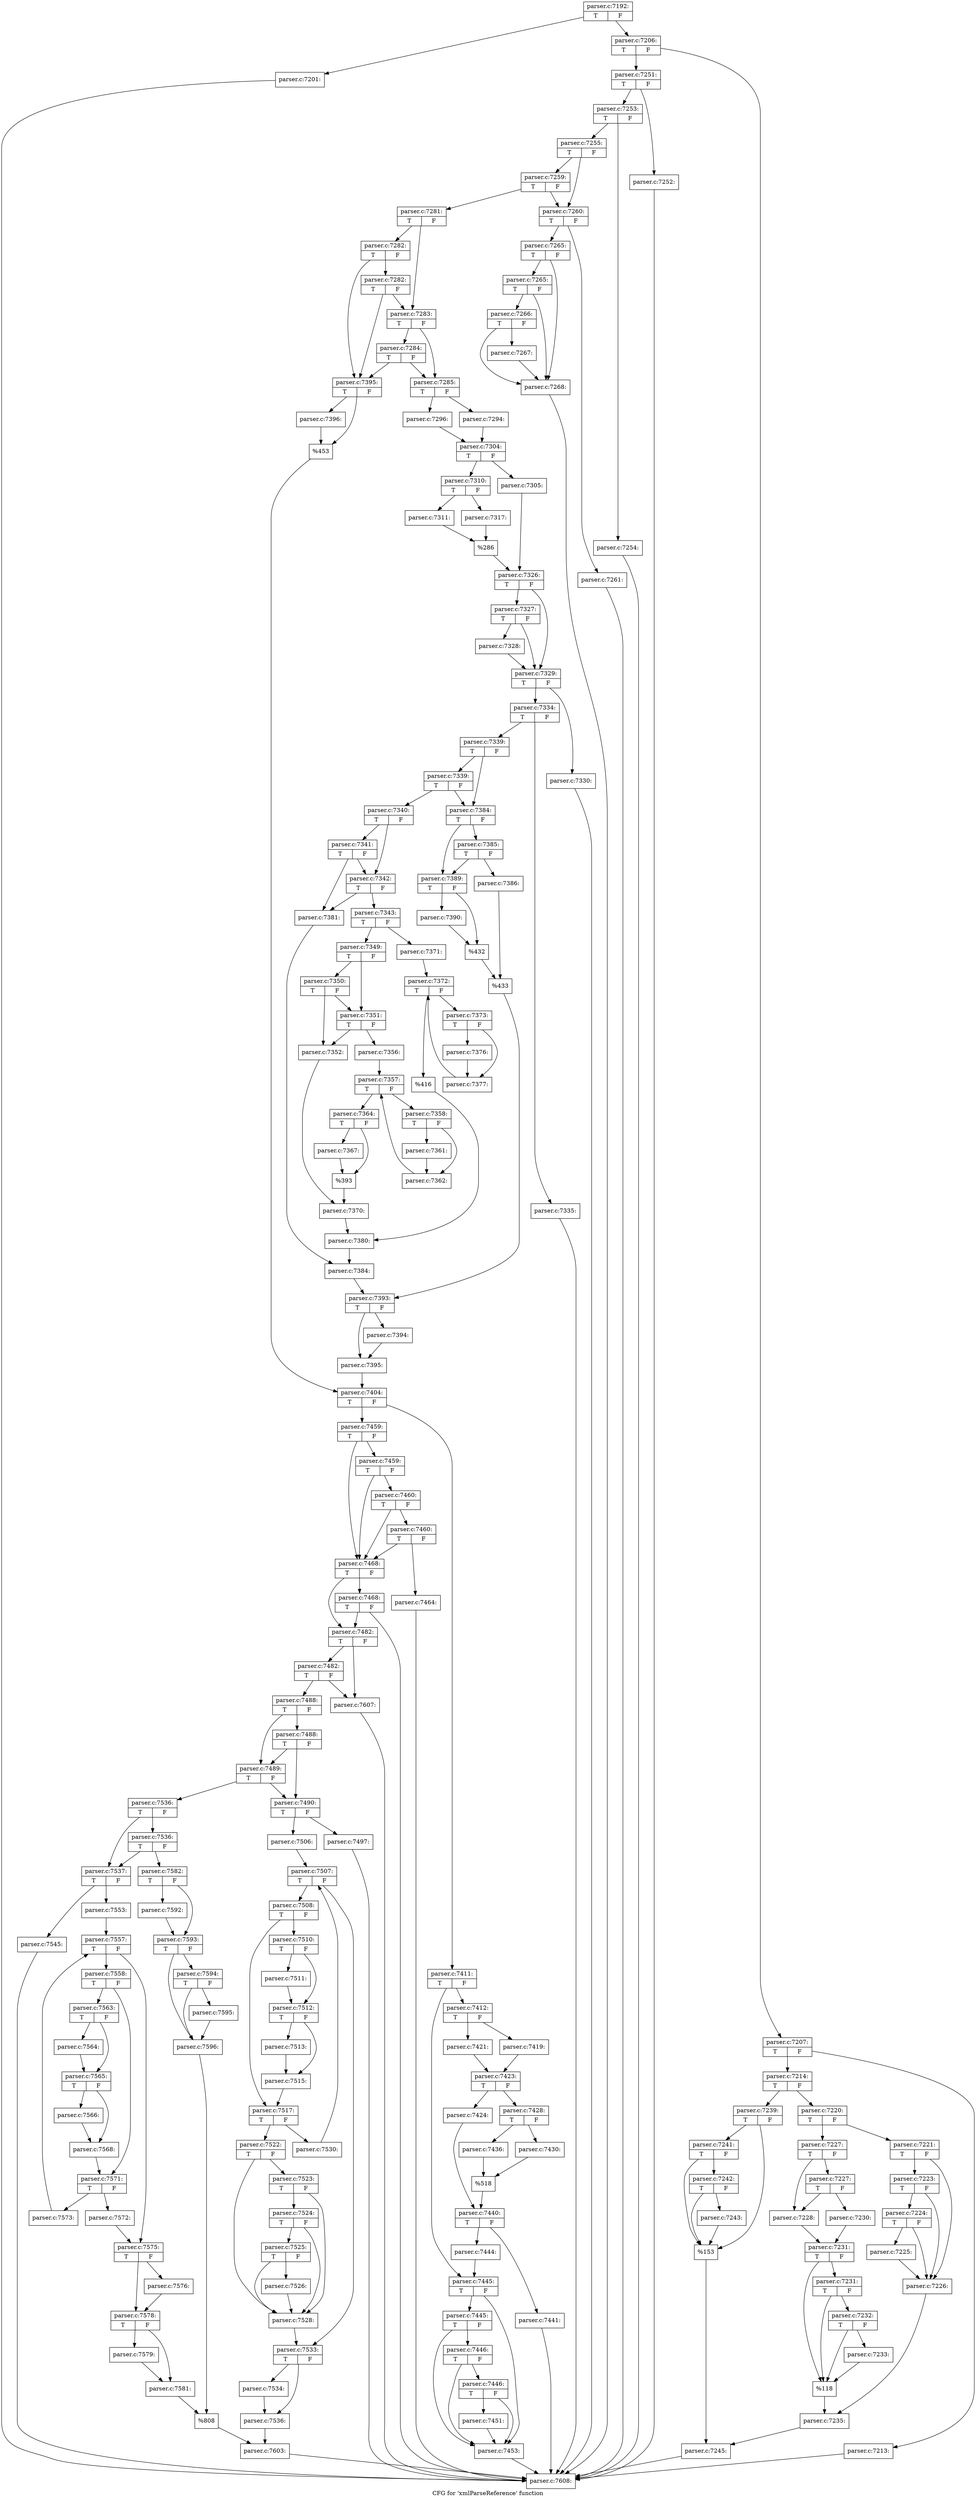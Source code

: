digraph "CFG for 'xmlParseReference' function" {
	label="CFG for 'xmlParseReference' function";

	Node0x59839e0 [shape=record,label="{parser.c:7192:|{<s0>T|<s1>F}}"];
	Node0x59839e0 -> Node0x5bc8150;
	Node0x59839e0 -> Node0x5bc81a0;
	Node0x5bc8150 [shape=record,label="{parser.c:7201:}"];
	Node0x5bc8150 -> Node0x5bee340;
	Node0x5bc81a0 [shape=record,label="{parser.c:7206:|{<s0>T|<s1>F}}"];
	Node0x5bc81a0 -> Node0x5bc8810;
	Node0x5bc81a0 -> Node0x5bc8860;
	Node0x5bc8810 [shape=record,label="{parser.c:7207:|{<s0>T|<s1>F}}"];
	Node0x5bc8810 -> Node0x5bca210;
	Node0x5bc8810 -> Node0x5bca260;
	Node0x5bca210 [shape=record,label="{parser.c:7213:}"];
	Node0x5bca210 -> Node0x5bee340;
	Node0x5bca260 [shape=record,label="{parser.c:7214:|{<s0>T|<s1>F}}"];
	Node0x5bca260 -> Node0x5bca610;
	Node0x5bca260 -> Node0x5bca6b0;
	Node0x5bca610 [shape=record,label="{parser.c:7220:|{<s0>T|<s1>F}}"];
	Node0x5bca610 -> Node0x5bcaba0;
	Node0x5bca610 -> Node0x5bcac40;
	Node0x5bcaba0 [shape=record,label="{parser.c:7221:|{<s0>T|<s1>F}}"];
	Node0x5bcaba0 -> Node0x5bcb520;
	Node0x5bcaba0 -> Node0x5bcb450;
	Node0x5bcb520 [shape=record,label="{parser.c:7223:|{<s0>T|<s1>F}}"];
	Node0x5bcb520 -> Node0x5bcb4a0;
	Node0x5bcb520 -> Node0x5bcb450;
	Node0x5bcb4a0 [shape=record,label="{parser.c:7224:|{<s0>T|<s1>F}}"];
	Node0x5bcb4a0 -> Node0x5bcb450;
	Node0x5bcb4a0 -> Node0x5bcb400;
	Node0x5bcb400 [shape=record,label="{parser.c:7225:}"];
	Node0x5bcb400 -> Node0x5bcb450;
	Node0x5bcb450 [shape=record,label="{parser.c:7226:}"];
	Node0x5bcb450 -> Node0x5bcabf0;
	Node0x5bcac40 [shape=record,label="{parser.c:7227:|{<s0>T|<s1>F}}"];
	Node0x5bcac40 -> Node0x5bcc900;
	Node0x5bcac40 -> Node0x5bcc9f0;
	Node0x5bcc9f0 [shape=record,label="{parser.c:7227:|{<s0>T|<s1>F}}"];
	Node0x5bcc9f0 -> Node0x5bcc900;
	Node0x5bcc9f0 -> Node0x5bcc9a0;
	Node0x5bcc900 [shape=record,label="{parser.c:7228:}"];
	Node0x5bcc900 -> Node0x5bcc950;
	Node0x5bcc9a0 [shape=record,label="{parser.c:7230:}"];
	Node0x5bcc9a0 -> Node0x5bcc950;
	Node0x5bcc950 [shape=record,label="{parser.c:7231:|{<s0>T|<s1>F}}"];
	Node0x5bcc950 -> Node0x5bce220;
	Node0x5bcc950 -> Node0x5bcdaf0;
	Node0x5bce220 [shape=record,label="{parser.c:7231:|{<s0>T|<s1>F}}"];
	Node0x5bce220 -> Node0x5bce1d0;
	Node0x5bce220 -> Node0x5bcdaf0;
	Node0x5bce1d0 [shape=record,label="{parser.c:7232:|{<s0>T|<s1>F}}"];
	Node0x5bce1d0 -> Node0x5bcdaf0;
	Node0x5bce1d0 -> Node0x5bcd7c0;
	Node0x5bcd7c0 [shape=record,label="{parser.c:7233:}"];
	Node0x5bcd7c0 -> Node0x5bcdaf0;
	Node0x5bcdaf0 [shape=record,label="{%118}"];
	Node0x5bcdaf0 -> Node0x5bcabf0;
	Node0x5bcabf0 [shape=record,label="{parser.c:7235:}"];
	Node0x5bcabf0 -> Node0x5bca660;
	Node0x5bca6b0 [shape=record,label="{parser.c:7239:|{<s0>T|<s1>F}}"];
	Node0x5bca6b0 -> Node0x5bcfd70;
	Node0x5bca6b0 -> Node0x5bcfca0;
	Node0x5bcfd70 [shape=record,label="{parser.c:7241:|{<s0>T|<s1>F}}"];
	Node0x5bcfd70 -> Node0x5bcfcf0;
	Node0x5bcfd70 -> Node0x5bcfca0;
	Node0x5bcfcf0 [shape=record,label="{parser.c:7242:|{<s0>T|<s1>F}}"];
	Node0x5bcfcf0 -> Node0x5bcfca0;
	Node0x5bcfcf0 -> Node0x5bcfc50;
	Node0x5bcfc50 [shape=record,label="{parser.c:7243:}"];
	Node0x5bcfc50 -> Node0x5bcfca0;
	Node0x5bcfca0 [shape=record,label="{%153}"];
	Node0x5bcfca0 -> Node0x5bca660;
	Node0x5bca660 [shape=record,label="{parser.c:7245:}"];
	Node0x5bca660 -> Node0x5bee340;
	Node0x5bc8860 [shape=record,label="{parser.c:7251:|{<s0>T|<s1>F}}"];
	Node0x5bc8860 -> Node0x5bd1700;
	Node0x5bc8860 -> Node0x5bd1a90;
	Node0x5bd1700 [shape=record,label="{parser.c:7252:}"];
	Node0x5bd1700 -> Node0x5bee340;
	Node0x5bd1a90 [shape=record,label="{parser.c:7253:|{<s0>T|<s1>F}}"];
	Node0x5bd1a90 -> Node0x5bd1d00;
	Node0x5bd1a90 -> Node0x5bd1cb0;
	Node0x5bd1cb0 [shape=record,label="{parser.c:7254:}"];
	Node0x5bd1cb0 -> Node0x5bee340;
	Node0x5bd1d00 [shape=record,label="{parser.c:7255:|{<s0>T|<s1>F}}"];
	Node0x5bd1d00 -> Node0x5bd2230;
	Node0x5bd1d00 -> Node0x5bd22d0;
	Node0x5bd22d0 [shape=record,label="{parser.c:7259:|{<s0>T|<s1>F}}"];
	Node0x5bd22d0 -> Node0x5bd2230;
	Node0x5bd22d0 -> Node0x5bd2280;
	Node0x5bd2230 [shape=record,label="{parser.c:7260:|{<s0>T|<s1>F}}"];
	Node0x5bd2230 -> Node0x5bd2ce0;
	Node0x5bd2230 -> Node0x5bd2d30;
	Node0x5bd2ce0 [shape=record,label="{parser.c:7261:}"];
	Node0x5bd2ce0 -> Node0x5bee340;
	Node0x5bd2d30 [shape=record,label="{parser.c:7265:|{<s0>T|<s1>F}}"];
	Node0x5bd2d30 -> Node0x5bd31c0;
	Node0x5bd2d30 -> Node0x5bd30f0;
	Node0x5bd31c0 [shape=record,label="{parser.c:7265:|{<s0>T|<s1>F}}"];
	Node0x5bd31c0 -> Node0x5bd3140;
	Node0x5bd31c0 -> Node0x5bd30f0;
	Node0x5bd3140 [shape=record,label="{parser.c:7266:|{<s0>T|<s1>F}}"];
	Node0x5bd3140 -> Node0x5bd30f0;
	Node0x5bd3140 -> Node0x5bd30a0;
	Node0x5bd30a0 [shape=record,label="{parser.c:7267:}"];
	Node0x5bd30a0 -> Node0x5bd30f0;
	Node0x5bd30f0 [shape=record,label="{parser.c:7268:}"];
	Node0x5bd30f0 -> Node0x5bee340;
	Node0x5bd2280 [shape=record,label="{parser.c:7281:|{<s0>T|<s1>F}}"];
	Node0x5bd2280 -> Node0x5bd4750;
	Node0x5bd2280 -> Node0x5bd47d0;
	Node0x5bd47d0 [shape=record,label="{parser.c:7282:|{<s0>T|<s1>F}}"];
	Node0x5bd47d0 -> Node0x5bd4be0;
	Node0x5bd47d0 -> Node0x5bd4700;
	Node0x5bd4be0 [shape=record,label="{parser.c:7282:|{<s0>T|<s1>F}}"];
	Node0x5bd4be0 -> Node0x5bd4750;
	Node0x5bd4be0 -> Node0x5bd4700;
	Node0x5bd4750 [shape=record,label="{parser.c:7283:|{<s0>T|<s1>F}}"];
	Node0x5bd4750 -> Node0x5bd4660;
	Node0x5bd4750 -> Node0x5bd52e0;
	Node0x5bd52e0 [shape=record,label="{parser.c:7284:|{<s0>T|<s1>F}}"];
	Node0x5bd52e0 -> Node0x5bd4660;
	Node0x5bd52e0 -> Node0x5bd4700;
	Node0x5bd4660 [shape=record,label="{parser.c:7285:|{<s0>T|<s1>F}}"];
	Node0x5bd4660 -> Node0x5bd6340;
	Node0x5bd4660 -> Node0x5bd63e0;
	Node0x5bd6340 [shape=record,label="{parser.c:7294:}"];
	Node0x5bd6340 -> Node0x5bd6390;
	Node0x5bd63e0 [shape=record,label="{parser.c:7296:}"];
	Node0x5bd63e0 -> Node0x5bd6390;
	Node0x5bd6390 [shape=record,label="{parser.c:7304:|{<s0>T|<s1>F}}"];
	Node0x5bd6390 -> Node0x5bd6d20;
	Node0x5bd6390 -> Node0x5bd6dc0;
	Node0x5bd6d20 [shape=record,label="{parser.c:7305:}"];
	Node0x5bd6d20 -> Node0x5bd6d70;
	Node0x5bd6dc0 [shape=record,label="{parser.c:7310:|{<s0>T|<s1>F}}"];
	Node0x5bd6dc0 -> Node0x5bd7b20;
	Node0x5bd6dc0 -> Node0x5bd83c0;
	Node0x5bd7b20 [shape=record,label="{parser.c:7311:}"];
	Node0x5bd7b20 -> Node0x5bd8370;
	Node0x5bd83c0 [shape=record,label="{parser.c:7317:}"];
	Node0x5bd83c0 -> Node0x5bd8370;
	Node0x5bd8370 [shape=record,label="{%286}"];
	Node0x5bd8370 -> Node0x5bd6d70;
	Node0x5bd6d70 [shape=record,label="{parser.c:7326:|{<s0>T|<s1>F}}"];
	Node0x5bd6d70 -> Node0x5bdaa80;
	Node0x5bd6d70 -> Node0x5bdaa30;
	Node0x5bdaa80 [shape=record,label="{parser.c:7327:|{<s0>T|<s1>F}}"];
	Node0x5bdaa80 -> Node0x5bd8e80;
	Node0x5bdaa80 -> Node0x5bdaa30;
	Node0x5bd8e80 [shape=record,label="{parser.c:7328:}"];
	Node0x5bd8e80 -> Node0x5bdaa30;
	Node0x5bdaa30 [shape=record,label="{parser.c:7329:|{<s0>T|<s1>F}}"];
	Node0x5bdaa30 -> Node0x5bdb640;
	Node0x5bdaa30 -> Node0x5bdb690;
	Node0x5bdb640 [shape=record,label="{parser.c:7330:}"];
	Node0x5bdb640 -> Node0x5bee340;
	Node0x5bdb690 [shape=record,label="{parser.c:7334:|{<s0>T|<s1>F}}"];
	Node0x5bdb690 -> Node0x5bdbfe0;
	Node0x5bdb690 -> Node0x5bdc350;
	Node0x5bdbfe0 [shape=record,label="{parser.c:7335:}"];
	Node0x5bdbfe0 -> Node0x5bee340;
	Node0x5bdc350 [shape=record,label="{parser.c:7339:|{<s0>T|<s1>F}}"];
	Node0x5bdc350 -> Node0x5bdc910;
	Node0x5bdc350 -> Node0x5bdc8c0;
	Node0x5bdc910 [shape=record,label="{parser.c:7339:|{<s0>T|<s1>F}}"];
	Node0x5bdc910 -> Node0x5bdc820;
	Node0x5bdc910 -> Node0x5bdc8c0;
	Node0x5bdc820 [shape=record,label="{parser.c:7340:|{<s0>T|<s1>F}}"];
	Node0x5bdc820 -> Node0x5bdcf70;
	Node0x5bdc820 -> Node0x5bdcff0;
	Node0x5bdcff0 [shape=record,label="{parser.c:7341:|{<s0>T|<s1>F}}"];
	Node0x5bdcff0 -> Node0x5bdcf70;
	Node0x5bdcff0 -> Node0x5bdcf20;
	Node0x5bdcf70 [shape=record,label="{parser.c:7342:|{<s0>T|<s1>F}}"];
	Node0x5bdcf70 -> Node0x5bdce80;
	Node0x5bdcf70 -> Node0x5bdcf20;
	Node0x5bdce80 [shape=record,label="{parser.c:7343:|{<s0>T|<s1>F}}"];
	Node0x5bdce80 -> Node0x5bddcd0;
	Node0x5bdce80 -> Node0x5bddd70;
	Node0x5bddcd0 [shape=record,label="{parser.c:7349:|{<s0>T|<s1>F}}"];
	Node0x5bddcd0 -> Node0x5bde290;
	Node0x5bddcd0 -> Node0x5bde210;
	Node0x5bde290 [shape=record,label="{parser.c:7350:|{<s0>T|<s1>F}}"];
	Node0x5bde290 -> Node0x5bde120;
	Node0x5bde290 -> Node0x5bde210;
	Node0x5bde210 [shape=record,label="{parser.c:7351:|{<s0>T|<s1>F}}"];
	Node0x5bde210 -> Node0x5bde120;
	Node0x5bde210 -> Node0x5bde1c0;
	Node0x5bde120 [shape=record,label="{parser.c:7352:}"];
	Node0x5bde120 -> Node0x5bde170;
	Node0x5bde1c0 [shape=record,label="{parser.c:7356:}"];
	Node0x5bde1c0 -> Node0x5bdf6b0;
	Node0x5bdf6b0 [shape=record,label="{parser.c:7357:|{<s0>T|<s1>F}}"];
	Node0x5bdf6b0 -> Node0x5bdfa60;
	Node0x5bdf6b0 -> Node0x5bdf890;
	Node0x5bdfa60 [shape=record,label="{parser.c:7358:|{<s0>T|<s1>F}}"];
	Node0x5bdfa60 -> Node0x5be0290;
	Node0x5bdfa60 -> Node0x5be02e0;
	Node0x5be0290 [shape=record,label="{parser.c:7361:}"];
	Node0x5be0290 -> Node0x5be02e0;
	Node0x5be02e0 [shape=record,label="{parser.c:7362:}"];
	Node0x5be02e0 -> Node0x5bdf6b0;
	Node0x5bdf890 [shape=record,label="{parser.c:7364:|{<s0>T|<s1>F}}"];
	Node0x5bdf890 -> Node0x5be0fc0;
	Node0x5bdf890 -> Node0x5be1010;
	Node0x5be0fc0 [shape=record,label="{parser.c:7367:}"];
	Node0x5be0fc0 -> Node0x5be1010;
	Node0x5be1010 [shape=record,label="{%393}"];
	Node0x5be1010 -> Node0x5bde170;
	Node0x5bde170 [shape=record,label="{parser.c:7370:}"];
	Node0x5bde170 -> Node0x5bddd20;
	Node0x5bddd70 [shape=record,label="{parser.c:7371:}"];
	Node0x5bddd70 -> Node0x5be1b20;
	Node0x5be1b20 [shape=record,label="{parser.c:7372:|{<s0>T|<s1>F}}"];
	Node0x5be1b20 -> Node0x5be23d0;
	Node0x5be1b20 -> Node0x5be2260;
	Node0x5be23d0 [shape=record,label="{parser.c:7373:|{<s0>T|<s1>F}}"];
	Node0x5be23d0 -> Node0x5be2b50;
	Node0x5be23d0 -> Node0x5be2f90;
	Node0x5be2b50 [shape=record,label="{parser.c:7376:}"];
	Node0x5be2b50 -> Node0x5be2f90;
	Node0x5be2f90 [shape=record,label="{parser.c:7377:}"];
	Node0x5be2f90 -> Node0x5be1b20;
	Node0x5be2260 [shape=record,label="{%416}"];
	Node0x5be2260 -> Node0x5bddd20;
	Node0x5bddd20 [shape=record,label="{parser.c:7380:}"];
	Node0x5bddd20 -> Node0x5bdced0;
	Node0x5bdcf20 [shape=record,label="{parser.c:7381:}"];
	Node0x5bdcf20 -> Node0x5bdced0;
	Node0x5bdced0 [shape=record,label="{parser.c:7384:}"];
	Node0x5bdced0 -> Node0x5bdc870;
	Node0x5bdc8c0 [shape=record,label="{parser.c:7384:|{<s0>T|<s1>F}}"];
	Node0x5bdc8c0 -> Node0x5be3e40;
	Node0x5bdc8c0 -> Node0x5be3df0;
	Node0x5be3e40 [shape=record,label="{parser.c:7385:|{<s0>T|<s1>F}}"];
	Node0x5be3e40 -> Node0x5be3d50;
	Node0x5be3e40 -> Node0x5be3df0;
	Node0x5be3d50 [shape=record,label="{parser.c:7386:}"];
	Node0x5be3d50 -> Node0x5be3da0;
	Node0x5be3df0 [shape=record,label="{parser.c:7389:|{<s0>T|<s1>F}}"];
	Node0x5be3df0 -> Node0x5be4b60;
	Node0x5be3df0 -> Node0x5be4bb0;
	Node0x5be4b60 [shape=record,label="{parser.c:7390:}"];
	Node0x5be4b60 -> Node0x5be4bb0;
	Node0x5be4bb0 [shape=record,label="{%432}"];
	Node0x5be4bb0 -> Node0x5be3da0;
	Node0x5be3da0 [shape=record,label="{%433}"];
	Node0x5be3da0 -> Node0x5bdc870;
	Node0x5bdc870 [shape=record,label="{parser.c:7393:|{<s0>T|<s1>F}}"];
	Node0x5bdc870 -> Node0x5be5360;
	Node0x5bdc870 -> Node0x5be53b0;
	Node0x5be5360 [shape=record,label="{parser.c:7394:}"];
	Node0x5be5360 -> Node0x5be53b0;
	Node0x5be53b0 [shape=record,label="{parser.c:7395:}"];
	Node0x5be53b0 -> Node0x5bd46b0;
	Node0x5bd4700 [shape=record,label="{parser.c:7395:|{<s0>T|<s1>F}}"];
	Node0x5bd4700 -> Node0x5be5b20;
	Node0x5bd4700 -> Node0x5be5b70;
	Node0x5be5b20 [shape=record,label="{parser.c:7396:}"];
	Node0x5be5b20 -> Node0x5be5b70;
	Node0x5be5b70 [shape=record,label="{%453}"];
	Node0x5be5b70 -> Node0x5bd46b0;
	Node0x5bd46b0 [shape=record,label="{parser.c:7404:|{<s0>T|<s1>F}}"];
	Node0x5bd46b0 -> Node0x5be6720;
	Node0x5bd46b0 -> Node0x5be6770;
	Node0x5be6720 [shape=record,label="{parser.c:7411:|{<s0>T|<s1>F}}"];
	Node0x5be6720 -> Node0x5be6be0;
	Node0x5be6720 -> Node0x5be6c30;
	Node0x5be6be0 [shape=record,label="{parser.c:7412:|{<s0>T|<s1>F}}"];
	Node0x5be6be0 -> Node0x5be71e0;
	Node0x5be6be0 -> Node0x5be7280;
	Node0x5be71e0 [shape=record,label="{parser.c:7419:}"];
	Node0x5be71e0 -> Node0x5be7230;
	Node0x5be7280 [shape=record,label="{parser.c:7421:}"];
	Node0x5be7280 -> Node0x5be7230;
	Node0x5be7230 [shape=record,label="{parser.c:7423:|{<s0>T|<s1>F}}"];
	Node0x5be7230 -> Node0x5be7b60;
	Node0x5be7230 -> Node0x5be7c00;
	Node0x5be7b60 [shape=record,label="{parser.c:7424:}"];
	Node0x5be7b60 -> Node0x5be7bb0;
	Node0x5be7c00 [shape=record,label="{parser.c:7428:|{<s0>T|<s1>F}}"];
	Node0x5be7c00 -> Node0x5be8ba0;
	Node0x5be7c00 -> Node0x5be8c40;
	Node0x5be8ba0 [shape=record,label="{parser.c:7430:}"];
	Node0x5be8ba0 -> Node0x5be8bf0;
	Node0x5be8c40 [shape=record,label="{parser.c:7436:}"];
	Node0x5be8c40 -> Node0x5be8bf0;
	Node0x5be8bf0 [shape=record,label="{%518}"];
	Node0x5be8bf0 -> Node0x5be7bb0;
	Node0x5be7bb0 [shape=record,label="{parser.c:7440:|{<s0>T|<s1>F}}"];
	Node0x5be7bb0 -> Node0x5bea820;
	Node0x5be7bb0 -> Node0x5bea870;
	Node0x5bea820 [shape=record,label="{parser.c:7441:}"];
	Node0x5bea820 -> Node0x5bee340;
	Node0x5bea870 [shape=record,label="{parser.c:7444:}"];
	Node0x5bea870 -> Node0x5be6c30;
	Node0x5be6c30 [shape=record,label="{parser.c:7445:|{<s0>T|<s1>F}}"];
	Node0x5be6c30 -> Node0x5beb160;
	Node0x5be6c30 -> Node0x5beb010;
	Node0x5beb160 [shape=record,label="{parser.c:7445:|{<s0>T|<s1>F}}"];
	Node0x5beb160 -> Node0x5beb0e0;
	Node0x5beb160 -> Node0x5beb010;
	Node0x5beb0e0 [shape=record,label="{parser.c:7446:|{<s0>T|<s1>F}}"];
	Node0x5beb0e0 -> Node0x5beb060;
	Node0x5beb0e0 -> Node0x5beb010;
	Node0x5beb060 [shape=record,label="{parser.c:7446:|{<s0>T|<s1>F}}"];
	Node0x5beb060 -> Node0x5beb010;
	Node0x5beb060 -> Node0x5beafc0;
	Node0x5beafc0 [shape=record,label="{parser.c:7451:}"];
	Node0x5beafc0 -> Node0x5beb010;
	Node0x5beb010 [shape=record,label="{parser.c:7453:}"];
	Node0x5beb010 -> Node0x5bee340;
	Node0x5be6770 [shape=record,label="{parser.c:7459:|{<s0>T|<s1>F}}"];
	Node0x5be6770 -> Node0x5becb70;
	Node0x5be6770 -> Node0x5beca20;
	Node0x5becb70 [shape=record,label="{parser.c:7459:|{<s0>T|<s1>F}}"];
	Node0x5becb70 -> Node0x5becaf0;
	Node0x5becb70 -> Node0x5beca20;
	Node0x5becaf0 [shape=record,label="{parser.c:7460:|{<s0>T|<s1>F}}"];
	Node0x5becaf0 -> Node0x5beca70;
	Node0x5becaf0 -> Node0x5beca20;
	Node0x5beca70 [shape=record,label="{parser.c:7460:|{<s0>T|<s1>F}}"];
	Node0x5beca70 -> Node0x5beca20;
	Node0x5beca70 -> Node0x5bec9d0;
	Node0x5bec9d0 [shape=record,label="{parser.c:7464:}"];
	Node0x5bec9d0 -> Node0x5bee340;
	Node0x5beca20 [shape=record,label="{parser.c:7468:|{<s0>T|<s1>F}}"];
	Node0x5beca20 -> Node0x5bee2f0;
	Node0x5beca20 -> Node0x5bee390;
	Node0x5bee390 [shape=record,label="{parser.c:7468:|{<s0>T|<s1>F}}"];
	Node0x5bee390 -> Node0x5bee2f0;
	Node0x5bee390 -> Node0x5bee340;
	Node0x5bee2f0 [shape=record,label="{parser.c:7482:|{<s0>T|<s1>F}}"];
	Node0x5bee2f0 -> Node0x5beec50;
	Node0x5bee2f0 -> Node0x5beec00;
	Node0x5beec50 [shape=record,label="{parser.c:7482:|{<s0>T|<s1>F}}"];
	Node0x5beec50 -> Node0x5beebb0;
	Node0x5beec50 -> Node0x5beec00;
	Node0x5beebb0 [shape=record,label="{parser.c:7488:|{<s0>T|<s1>F}}"];
	Node0x5beebb0 -> Node0x5bef5b0;
	Node0x5beebb0 -> Node0x5bef530;
	Node0x5bef5b0 [shape=record,label="{parser.c:7488:|{<s0>T|<s1>F}}"];
	Node0x5bef5b0 -> Node0x5bef440;
	Node0x5bef5b0 -> Node0x5bef530;
	Node0x5bef530 [shape=record,label="{parser.c:7489:|{<s0>T|<s1>F}}"];
	Node0x5bef530 -> Node0x5bef440;
	Node0x5bef530 -> Node0x5bef4e0;
	Node0x5bef440 [shape=record,label="{parser.c:7490:|{<s0>T|<s1>F}}"];
	Node0x5bef440 -> Node0x5bf0ea0;
	Node0x5bef440 -> Node0x5bf0ef0;
	Node0x5bf0ea0 [shape=record,label="{parser.c:7497:}"];
	Node0x5bf0ea0 -> Node0x5bee340;
	Node0x5bf0ef0 [shape=record,label="{parser.c:7506:}"];
	Node0x5bf0ef0 -> Node0x5bf1820;
	Node0x5bf1820 [shape=record,label="{parser.c:7507:|{<s0>T|<s1>F}}"];
	Node0x5bf1820 -> Node0x5bf1c10;
	Node0x5bf1820 -> Node0x5bf1a40;
	Node0x5bf1c10 [shape=record,label="{parser.c:7508:|{<s0>T|<s1>F}}"];
	Node0x5bf1c10 -> Node0x5bf2680;
	Node0x5bf1c10 -> Node0x5bf29b0;
	Node0x5bf2680 [shape=record,label="{parser.c:7510:|{<s0>T|<s1>F}}"];
	Node0x5bf2680 -> Node0x5bf2cf0;
	Node0x5bf2680 -> Node0x5bf2d40;
	Node0x5bf2cf0 [shape=record,label="{parser.c:7511:}"];
	Node0x5bf2cf0 -> Node0x5bf2d40;
	Node0x5bf2d40 [shape=record,label="{parser.c:7512:|{<s0>T|<s1>F}}"];
	Node0x5bf2d40 -> Node0x5bf3400;
	Node0x5bf2d40 -> Node0x5bf3450;
	Node0x5bf3400 [shape=record,label="{parser.c:7513:}"];
	Node0x5bf3400 -> Node0x5bf3450;
	Node0x5bf3450 [shape=record,label="{parser.c:7515:}"];
	Node0x5bf3450 -> Node0x5bf29b0;
	Node0x5bf29b0 [shape=record,label="{parser.c:7517:|{<s0>T|<s1>F}}"];
	Node0x5bf29b0 -> Node0x5bf4260;
	Node0x5bf29b0 -> Node0x5bf2220;
	Node0x5bf4260 [shape=record,label="{parser.c:7522:|{<s0>T|<s1>F}}"];
	Node0x5bf4260 -> Node0x5bf4bc0;
	Node0x5bf4260 -> Node0x5bf4560;
	Node0x5bf4bc0 [shape=record,label="{parser.c:7523:|{<s0>T|<s1>F}}"];
	Node0x5bf4bc0 -> Node0x5bf4b70;
	Node0x5bf4bc0 -> Node0x5bf4560;
	Node0x5bf4b70 [shape=record,label="{parser.c:7524:|{<s0>T|<s1>F}}"];
	Node0x5bf4b70 -> Node0x5bf4b20;
	Node0x5bf4b70 -> Node0x5bf4560;
	Node0x5bf4b20 [shape=record,label="{parser.c:7525:|{<s0>T|<s1>F}}"];
	Node0x5bf4b20 -> Node0x5bf2010;
	Node0x5bf4b20 -> Node0x5bf4560;
	Node0x5bf2010 [shape=record,label="{parser.c:7526:}"];
	Node0x5bf2010 -> Node0x5bf4560;
	Node0x5bf4560 [shape=record,label="{parser.c:7528:}"];
	Node0x5bf4560 -> Node0x5bf1a40;
	Node0x5bf2220 [shape=record,label="{parser.c:7530:}"];
	Node0x5bf2220 -> Node0x5bf1820;
	Node0x5bf1a40 [shape=record,label="{parser.c:7533:|{<s0>T|<s1>F}}"];
	Node0x5bf1a40 -> Node0x5bf5f20;
	Node0x5bf1a40 -> Node0x5bf5f70;
	Node0x5bf5f20 [shape=record,label="{parser.c:7534:}"];
	Node0x5bf5f20 -> Node0x5bf5f70;
	Node0x5bf5f70 [shape=record,label="{parser.c:7536:}"];
	Node0x5bf5f70 -> Node0x5bef490;
	Node0x5bef4e0 [shape=record,label="{parser.c:7536:|{<s0>T|<s1>F}}"];
	Node0x5bef4e0 -> Node0x5bf6740;
	Node0x5bef4e0 -> Node0x5bf6830;
	Node0x5bf6830 [shape=record,label="{parser.c:7536:|{<s0>T|<s1>F}}"];
	Node0x5bf6830 -> Node0x5bf6740;
	Node0x5bf6830 -> Node0x5bf67e0;
	Node0x5bf6740 [shape=record,label="{parser.c:7537:|{<s0>T|<s1>F}}"];
	Node0x5bf6740 -> Node0x5bf8310;
	Node0x5bf6740 -> Node0x5bf8360;
	Node0x5bf8310 [shape=record,label="{parser.c:7545:}"];
	Node0x5bf8310 -> Node0x5bee340;
	Node0x5bf8360 [shape=record,label="{parser.c:7553:}"];
	Node0x5bf8360 -> Node0x5bf93b0;
	Node0x5bf93b0 [shape=record,label="{parser.c:7557:|{<s0>T|<s1>F}}"];
	Node0x5bf93b0 -> Node0x5bf9760;
	Node0x5bf93b0 -> Node0x5bf9590;
	Node0x5bf9760 [shape=record,label="{parser.c:7558:|{<s0>T|<s1>F}}"];
	Node0x5bf9760 -> Node0x5bfa330;
	Node0x5bf9760 -> Node0x5bfa380;
	Node0x5bfa330 [shape=record,label="{parser.c:7563:|{<s0>T|<s1>F}}"];
	Node0x5bfa330 -> Node0x5bfa6c0;
	Node0x5bfa330 -> Node0x5bfa710;
	Node0x5bfa6c0 [shape=record,label="{parser.c:7564:}"];
	Node0x5bfa6c0 -> Node0x5bfa710;
	Node0x5bfa710 [shape=record,label="{parser.c:7565:|{<s0>T|<s1>F}}"];
	Node0x5bfa710 -> Node0x5bfaef0;
	Node0x5bfa710 -> Node0x5bfaf40;
	Node0x5bfaef0 [shape=record,label="{parser.c:7566:}"];
	Node0x5bfaef0 -> Node0x5bfaf40;
	Node0x5bfaf40 [shape=record,label="{parser.c:7568:}"];
	Node0x5bfaf40 -> Node0x5bfa380;
	Node0x5bfa380 [shape=record,label="{parser.c:7571:|{<s0>T|<s1>F}}"];
	Node0x5bfa380 -> Node0x5bfbb90;
	Node0x5bfa380 -> Node0x5bfbbe0;
	Node0x5bfbb90 [shape=record,label="{parser.c:7572:}"];
	Node0x5bfbb90 -> Node0x5bf9590;
	Node0x5bfbbe0 [shape=record,label="{parser.c:7573:}"];
	Node0x5bfbbe0 -> Node0x5bf93b0;
	Node0x5bf9590 [shape=record,label="{parser.c:7575:|{<s0>T|<s1>F}}"];
	Node0x5bf9590 -> Node0x5bfc130;
	Node0x5bf9590 -> Node0x5bfc180;
	Node0x5bfc130 [shape=record,label="{parser.c:7576:}"];
	Node0x5bfc130 -> Node0x5bfc180;
	Node0x5bfc180 [shape=record,label="{parser.c:7578:|{<s0>T|<s1>F}}"];
	Node0x5bfc180 -> Node0x5bfc830;
	Node0x5bfc180 -> Node0x5bfc880;
	Node0x5bfc830 [shape=record,label="{parser.c:7579:}"];
	Node0x5bfc830 -> Node0x5bfc880;
	Node0x5bfc880 [shape=record,label="{parser.c:7581:}"];
	Node0x5bfc880 -> Node0x5bf6790;
	Node0x5bf67e0 [shape=record,label="{parser.c:7582:|{<s0>T|<s1>F}}"];
	Node0x5bf67e0 -> Node0x5bfd8d0;
	Node0x5bf67e0 -> Node0x5bfd920;
	Node0x5bfd8d0 [shape=record,label="{parser.c:7592:}"];
	Node0x5bfd8d0 -> Node0x5bfd920;
	Node0x5bfd920 [shape=record,label="{parser.c:7593:|{<s0>T|<s1>F}}"];
	Node0x5bfd920 -> Node0x5bfe330;
	Node0x5bfd920 -> Node0x5bfe2e0;
	Node0x5bfe330 [shape=record,label="{parser.c:7594:|{<s0>T|<s1>F}}"];
	Node0x5bfe330 -> Node0x5bfe290;
	Node0x5bfe330 -> Node0x5bfe2e0;
	Node0x5bfe290 [shape=record,label="{parser.c:7595:}"];
	Node0x5bfe290 -> Node0x5bfe2e0;
	Node0x5bfe2e0 [shape=record,label="{parser.c:7596:}"];
	Node0x5bfe2e0 -> Node0x5bf6790;
	Node0x5bf6790 [shape=record,label="{%808}"];
	Node0x5bf6790 -> Node0x5bef490;
	Node0x5bef490 [shape=record,label="{parser.c:7603:}"];
	Node0x5bef490 -> Node0x5bee340;
	Node0x5beec00 [shape=record,label="{parser.c:7607:}"];
	Node0x5beec00 -> Node0x5bee340;
	Node0x5bee340 [shape=record,label="{parser.c:7608:}"];
}
